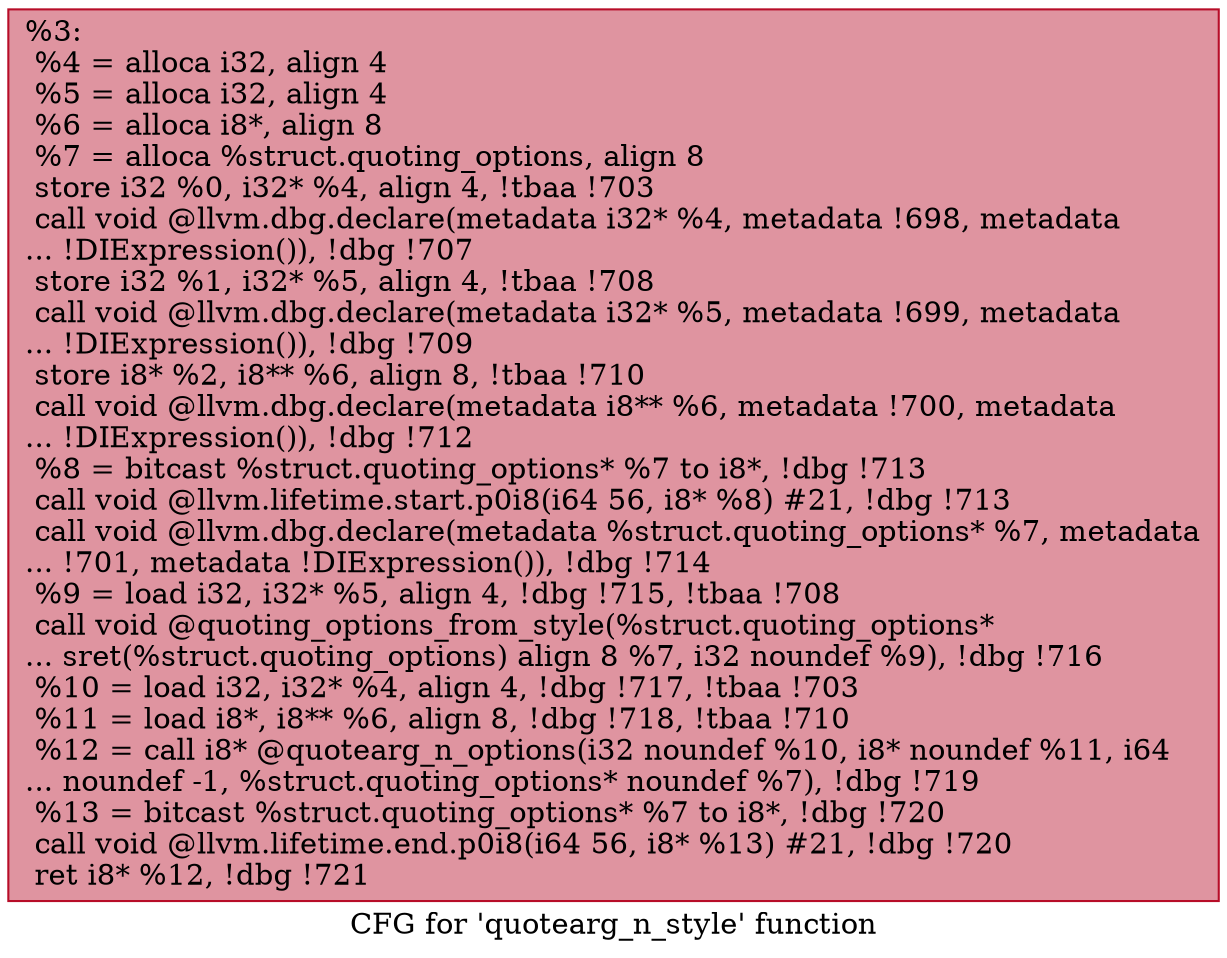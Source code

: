 digraph "CFG for 'quotearg_n_style' function" {
	label="CFG for 'quotearg_n_style' function";

	Node0x2503a60 [shape=record,color="#b70d28ff", style=filled, fillcolor="#b70d2870",label="{%3:\l  %4 = alloca i32, align 4\l  %5 = alloca i32, align 4\l  %6 = alloca i8*, align 8\l  %7 = alloca %struct.quoting_options, align 8\l  store i32 %0, i32* %4, align 4, !tbaa !703\l  call void @llvm.dbg.declare(metadata i32* %4, metadata !698, metadata\l... !DIExpression()), !dbg !707\l  store i32 %1, i32* %5, align 4, !tbaa !708\l  call void @llvm.dbg.declare(metadata i32* %5, metadata !699, metadata\l... !DIExpression()), !dbg !709\l  store i8* %2, i8** %6, align 8, !tbaa !710\l  call void @llvm.dbg.declare(metadata i8** %6, metadata !700, metadata\l... !DIExpression()), !dbg !712\l  %8 = bitcast %struct.quoting_options* %7 to i8*, !dbg !713\l  call void @llvm.lifetime.start.p0i8(i64 56, i8* %8) #21, !dbg !713\l  call void @llvm.dbg.declare(metadata %struct.quoting_options* %7, metadata\l... !701, metadata !DIExpression()), !dbg !714\l  %9 = load i32, i32* %5, align 4, !dbg !715, !tbaa !708\l  call void @quoting_options_from_style(%struct.quoting_options*\l... sret(%struct.quoting_options) align 8 %7, i32 noundef %9), !dbg !716\l  %10 = load i32, i32* %4, align 4, !dbg !717, !tbaa !703\l  %11 = load i8*, i8** %6, align 8, !dbg !718, !tbaa !710\l  %12 = call i8* @quotearg_n_options(i32 noundef %10, i8* noundef %11, i64\l... noundef -1, %struct.quoting_options* noundef %7), !dbg !719\l  %13 = bitcast %struct.quoting_options* %7 to i8*, !dbg !720\l  call void @llvm.lifetime.end.p0i8(i64 56, i8* %13) #21, !dbg !720\l  ret i8* %12, !dbg !721\l}"];
}
